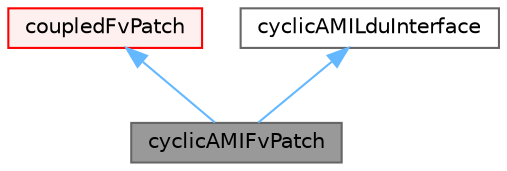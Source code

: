 digraph "cyclicAMIFvPatch"
{
 // LATEX_PDF_SIZE
  bgcolor="transparent";
  edge [fontname=Helvetica,fontsize=10,labelfontname=Helvetica,labelfontsize=10];
  node [fontname=Helvetica,fontsize=10,shape=box,height=0.2,width=0.4];
  Node1 [id="Node000001",label="cyclicAMIFvPatch",height=0.2,width=0.4,color="gray40", fillcolor="grey60", style="filled", fontcolor="black",tooltip="Cyclic patch for Arbitrary Mesh Interface (AMI)"];
  Node2 -> Node1 [id="edge1_Node000001_Node000002",dir="back",color="steelblue1",style="solid",tooltip=" "];
  Node2 [id="Node000002",label="coupledFvPatch",height=0.2,width=0.4,color="red", fillcolor="#FFF0F0", style="filled",URL="$classFoam_1_1coupledFvPatch.html",tooltip="An abstract base class for patches that couple regions of the computational domain e...."];
  Node5 -> Node1 [id="edge2_Node000001_Node000005",dir="back",color="steelblue1",style="solid",tooltip=" "];
  Node5 [id="Node000005",label="cyclicAMILduInterface",height=0.2,width=0.4,color="gray40", fillcolor="white", style="filled",URL="$classFoam_1_1cyclicAMILduInterface.html",tooltip="An abstract base class for cyclic AMI coupled interfaces."];
}

